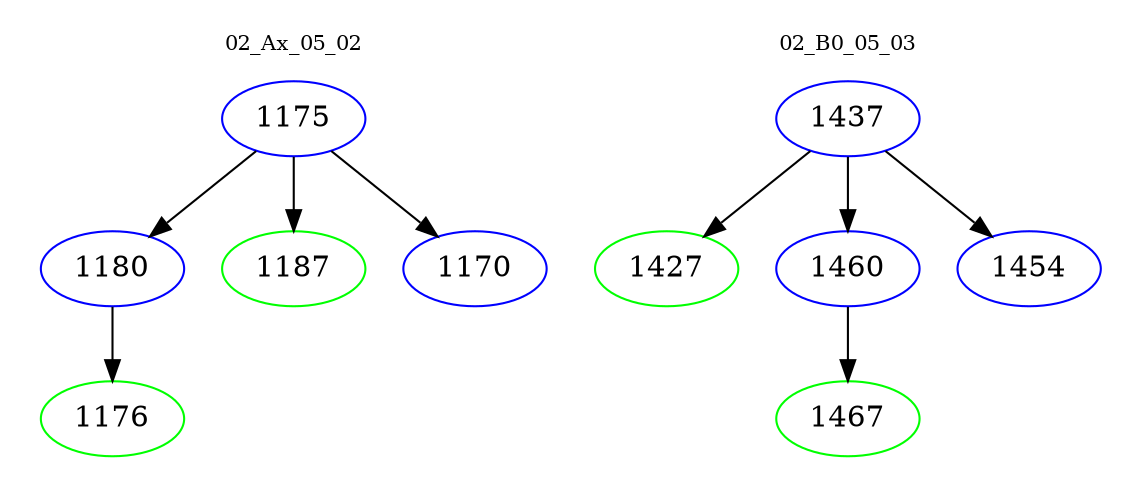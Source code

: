 digraph{
subgraph cluster_0 {
color = white
label = "02_Ax_05_02";
fontsize=10;
T0_1175 [label="1175", color="blue"]
T0_1175 -> T0_1180 [color="black"]
T0_1180 [label="1180", color="blue"]
T0_1180 -> T0_1176 [color="black"]
T0_1176 [label="1176", color="green"]
T0_1175 -> T0_1187 [color="black"]
T0_1187 [label="1187", color="green"]
T0_1175 -> T0_1170 [color="black"]
T0_1170 [label="1170", color="blue"]
}
subgraph cluster_1 {
color = white
label = "02_B0_05_03";
fontsize=10;
T1_1437 [label="1437", color="blue"]
T1_1437 -> T1_1427 [color="black"]
T1_1427 [label="1427", color="green"]
T1_1437 -> T1_1460 [color="black"]
T1_1460 [label="1460", color="blue"]
T1_1460 -> T1_1467 [color="black"]
T1_1467 [label="1467", color="green"]
T1_1437 -> T1_1454 [color="black"]
T1_1454 [label="1454", color="blue"]
}
}
